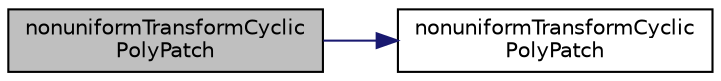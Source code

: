 digraph "nonuniformTransformCyclicPolyPatch"
{
  bgcolor="transparent";
  edge [fontname="Helvetica",fontsize="10",labelfontname="Helvetica",labelfontsize="10"];
  node [fontname="Helvetica",fontsize="10",shape=record];
  rankdir="LR";
  Node1 [label="nonuniformTransformCyclic\lPolyPatch",height=0.2,width=0.4,color="black", fillcolor="grey75", style="filled", fontcolor="black"];
  Node1 -> Node2 [color="midnightblue",fontsize="10",style="solid",fontname="Helvetica"];
  Node2 [label="nonuniformTransformCyclic\lPolyPatch",height=0.2,width=0.4,color="black",URL="$a01667.html#a73efbeda432a41050ad16bd1064a7748",tooltip="Construct from components. "];
}
